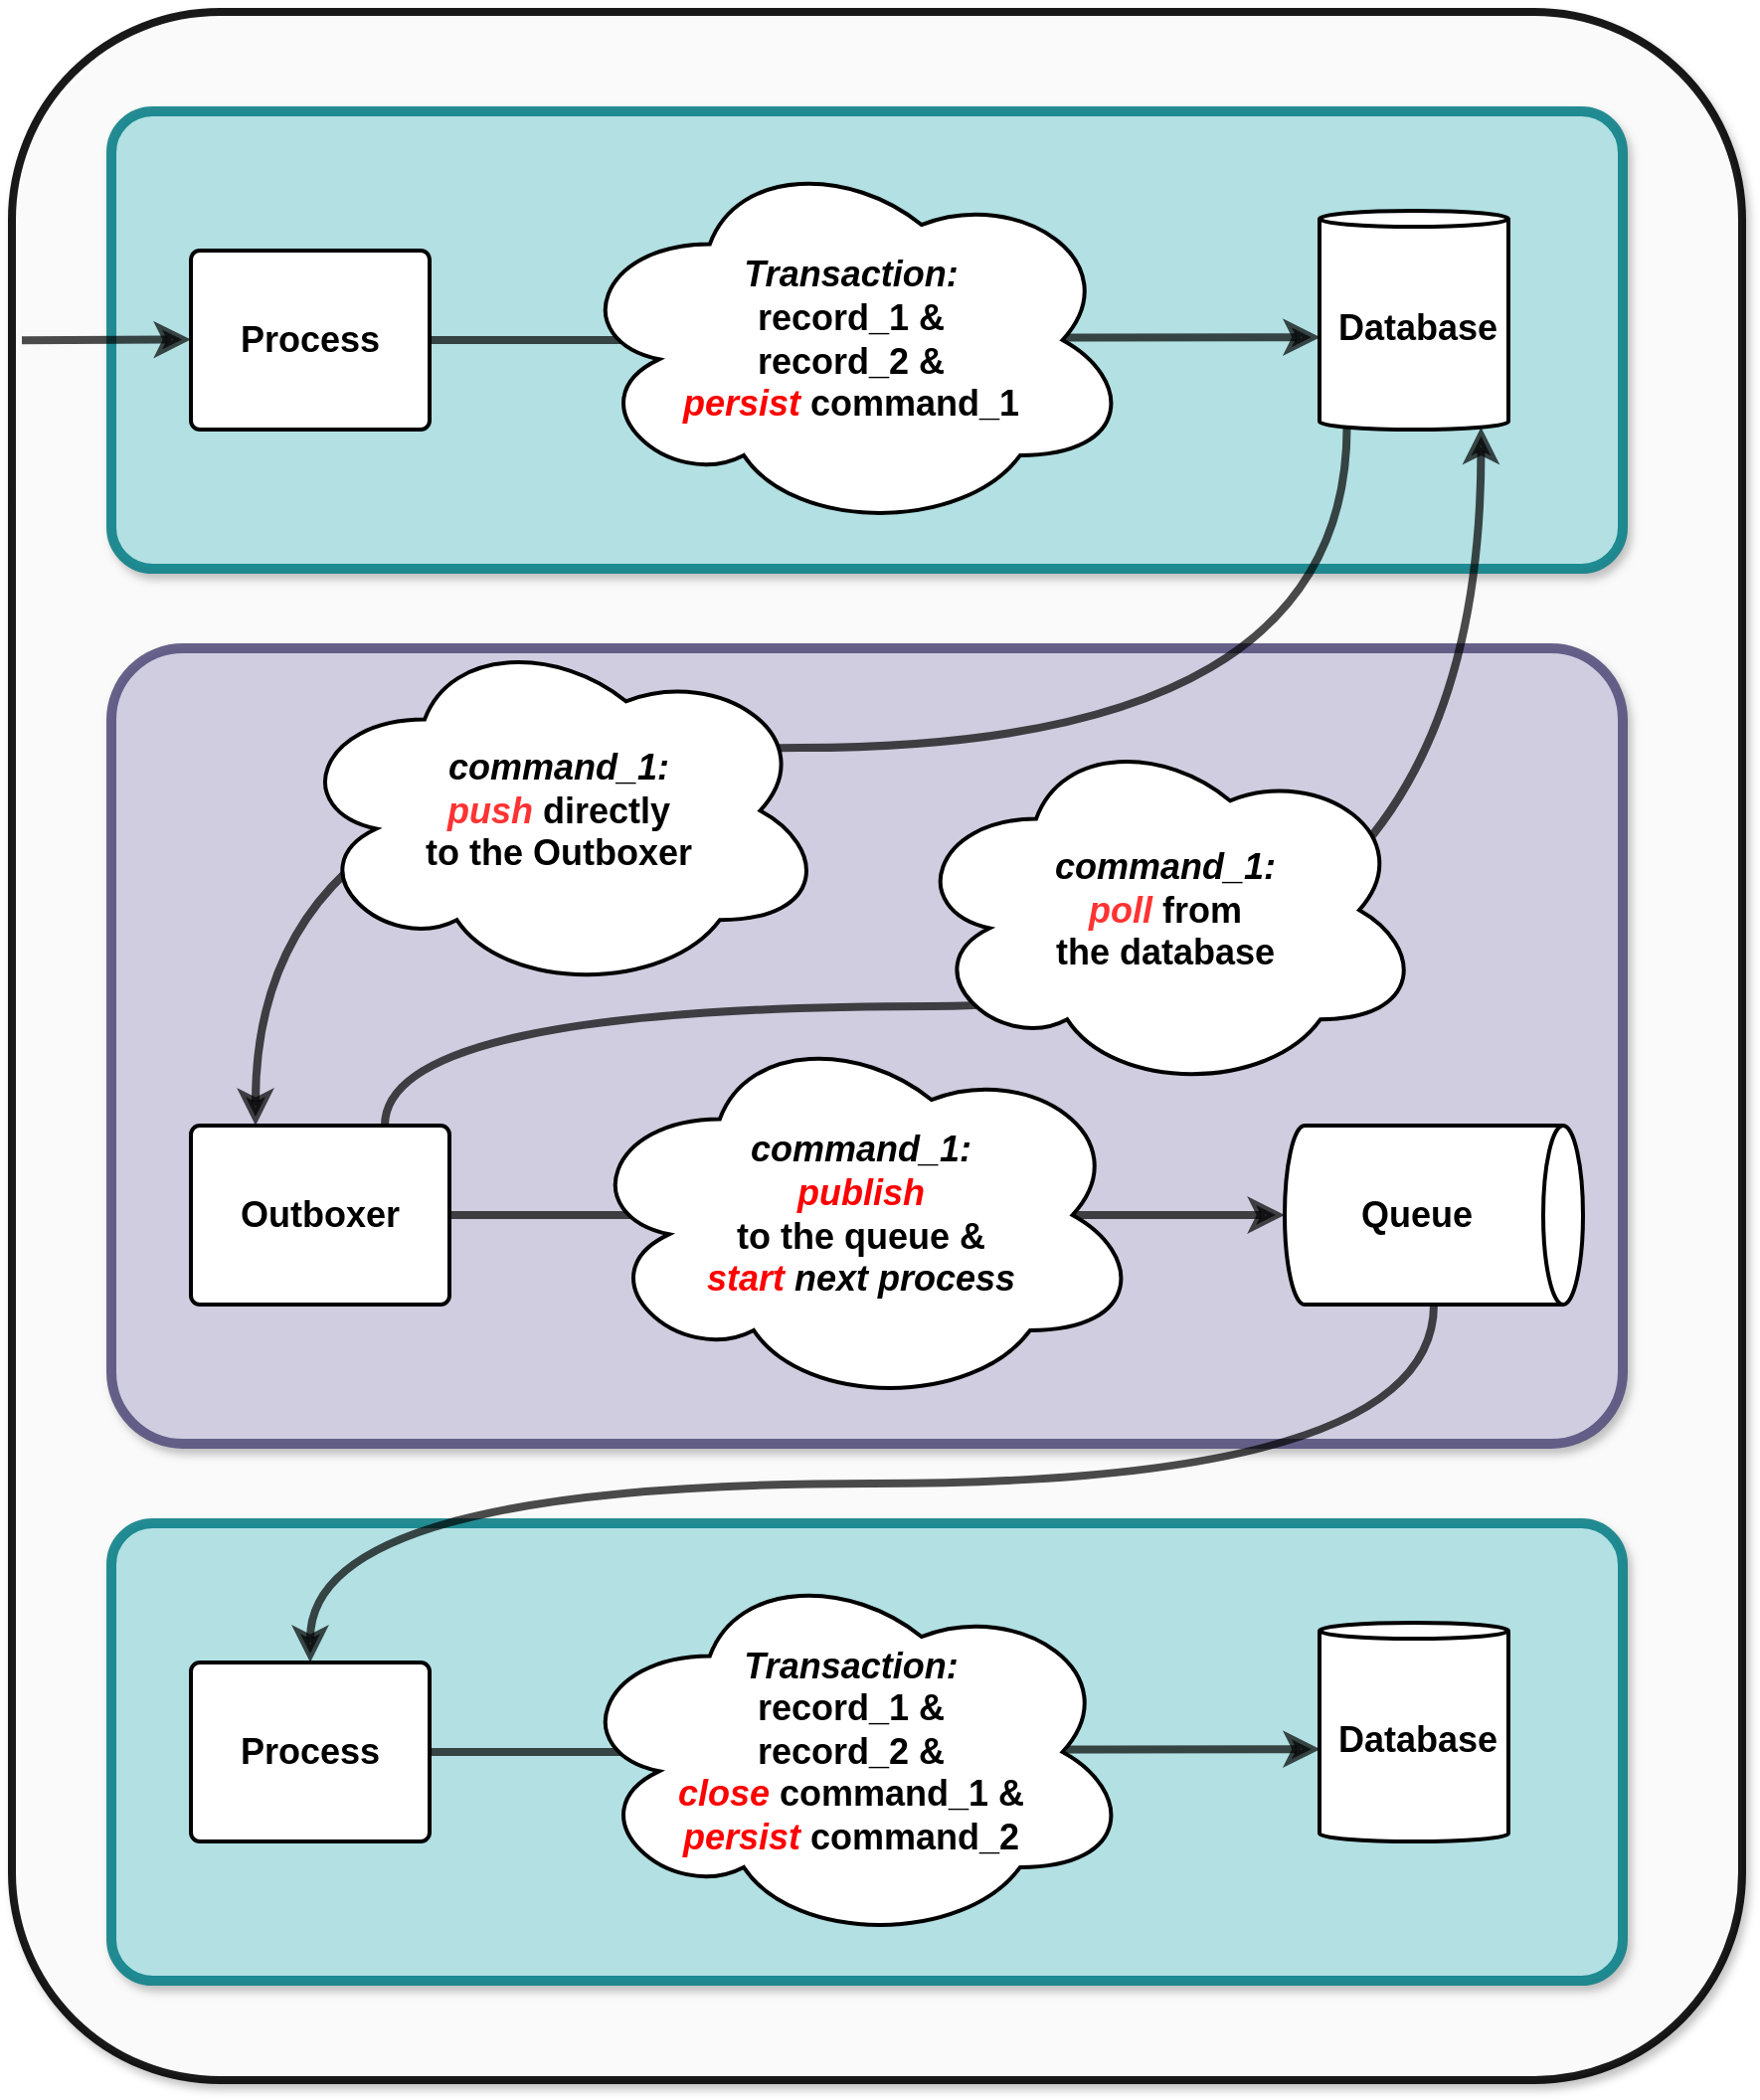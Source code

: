 <mxfile>
    <diagram name="Page-1" id="lMXFKlL8Bwvw9kg3FBqw">
        <mxGraphModel dx="1002" dy="1663" grid="1" gridSize="10" guides="1" tooltips="1" connect="1" arrows="1" fold="1" page="1" pageScale="1" pageWidth="850" pageHeight="1100" background="none" math="0" shadow="0">
            <root>
                <mxCell id="0"/>
                <mxCell id="1" style="" parent="0"/>
                <mxCell id="GoKNf1hH-Z8f_osksqzi-78" value="" style="rounded=1;whiteSpace=wrap;html=1;fontFamily=Helvetica;fontSize=11;fontColor=#000000;labelBackgroundColor=default;resizable=1;fillColor=#FFFFFF;opacity=90;strokeColor=#000000;strokeWidth=4;align=center;verticalAlign=middle;arcSize=12;movable=1;rotatable=1;deletable=1;editable=1;connectable=1;shadow=1;" parent="1" vertex="1">
                    <mxGeometry x="130" y="-800" width="870" height="1040" as="geometry"/>
                </mxCell>
                <mxCell id="40" value="" style="group" parent="1" vertex="1" connectable="0">
                    <mxGeometry x="135" y="-800" width="845" height="310" as="geometry"/>
                </mxCell>
                <mxCell id="3" value="" style="rounded=1;whiteSpace=wrap;html=1;shadow=1;opacity=90;fontSize=20;verticalAlign=top;fillColor=#b0e3e6;strokeColor=#0e8088;spacing=0;arcSize=9;strokeWidth=5;spacingTop=10;spacingLeft=10;spacingRight=10;" parent="40" vertex="1">
                    <mxGeometry x="45" y="50" width="760" height="230" as="geometry"/>
                </mxCell>
                <mxCell id="em2XX1OPzqwU3cxCynbA-2" value="" style="group" parent="40" vertex="1" connectable="0">
                    <mxGeometry x="5" y="10" width="840" height="310" as="geometry"/>
                </mxCell>
                <mxCell id="GoKNf1hH-Z8f_osksqzi-60" value="Database" style="html=1;overflow=block;blockSpacing=1;whiteSpace=wrap;shape=cylinder3;size=4;anchorPointDirection=0;boundedLbl=1;fontSize=18;spacing=9;strokeColor=#000000;rounded=1;absoluteArcSize=1;arcSize=9;fillColor=#FFFFFF;strokeWidth=2;lucidId=YW3Kp418ABGM;fontColor=#000000;movable=1;resizable=1;rotatable=1;deletable=1;editable=1;locked=0;connectable=1;align=center;verticalAlign=middle;fontFamily=Helvetica;fontStyle=1;" parent="em2XX1OPzqwU3cxCynbA-2" vertex="1">
                    <mxGeometry x="647.5" y="90" width="95" height="110" as="geometry"/>
                </mxCell>
                <mxCell id="GoKNf1hH-Z8f_osksqzi-57" value="Process" style="html=1;overflow=block;blockSpacing=1;whiteSpace=wrap;fontSize=18;spacing=9;rounded=1;absoluteArcSize=1;arcSize=9;strokeWidth=2;lucidId=YW3KcYp1MhGA;movable=1;resizable=1;rotatable=1;deletable=1;editable=1;locked=0;connectable=1;fillColor=#FFFFFF;fontColor=#000000;strokeColor=#000000;align=center;verticalAlign=middle;fontFamily=Helvetica;fontStyle=1;" parent="40" vertex="1">
                    <mxGeometry x="85" y="120" width="120" height="90" as="geometry"/>
                </mxCell>
                <mxCell id="GoKNf1hH-Z8f_osksqzi-58" value="" style="html=1;jettySize=18;whiteSpace=wrap;fontSize=11;strokeColor=#000000;strokeOpacity=100;strokeWidth=4;rounded=1;arcSize=12;edgeStyle=orthogonalEdgeStyle;startArrow=none;endArrow=classic;endFill=1;entryX=0.004;entryY=0.578;entryPerimeter=0;lucidId=YW3KZ0~PzFLt;movable=1;resizable=1;rotatable=1;deletable=1;editable=1;locked=0;connectable=1;entryDx=0;entryDy=0;opacity=70;align=center;verticalAlign=middle;fontFamily=Helvetica;fontColor=#000000;labelBackgroundColor=default;curved=1;exitX=1;exitY=0.5;exitDx=0;exitDy=0;" parent="40" source="GoKNf1hH-Z8f_osksqzi-57" target="GoKNf1hH-Z8f_osksqzi-60" edge="1">
                    <mxGeometry width="100" height="100" relative="1" as="geometry">
                        <mxPoint x="215" y="240" as="sourcePoint"/>
                        <mxPoint x="386.88" y="163.288" as="targetPoint"/>
                    </mxGeometry>
                </mxCell>
                <mxCell id="GoKNf1hH-Z8f_osksqzi-54" value="&lt;i&gt;Transaction:&lt;/i&gt;&lt;br&gt;record_1 &amp;amp;&lt;br&gt;record_2 &amp;amp;&lt;br&gt;&lt;i&gt;&lt;font color=&quot;#ff0000&quot;&gt;persist&lt;/font&gt;&lt;/i&gt; command_1" style="html=1;overflow=block;blockSpacing=1;whiteSpace=wrap;ellipse;shape=cloud;fontSize=18;spacing=9;strokeColor=#000000;strokeOpacity=100;fillOpacity=100;rounded=1;absoluteArcSize=1;arcSize=9;fillColor=#FFFFFF;strokeWidth=2;lucidId=YW3KfiS4kU.2;movable=1;resizable=1;rotatable=1;deletable=1;editable=1;locked=0;connectable=1;align=center;verticalAlign=middle;fontFamily=Helvetica;fontColor=#000000;fontStyle=1;" parent="40" vertex="1">
                    <mxGeometry x="275" y="68.38" width="283.75" height="193.24" as="geometry"/>
                </mxCell>
                <mxCell id="em2XX1OPzqwU3cxCynbA-6" value="" style="endArrow=classic;html=1;rounded=1;opacity=70;strokeColor=#000000;strokeWidth=4;align=center;verticalAlign=middle;arcSize=12;fontFamily=Helvetica;fontSize=11;fontColor=#000000;labelBackgroundColor=default;resizable=1;startArrow=none;endFill=1;curved=0;" parent="40" edge="1">
                    <mxGeometry width="50" height="50" relative="1" as="geometry">
                        <mxPoint y="165.12" as="sourcePoint"/>
                        <mxPoint x="85" y="164.73" as="targetPoint"/>
                    </mxGeometry>
                </mxCell>
                <mxCell id="56" value="" style="group" parent="1" vertex="1" connectable="0">
                    <mxGeometry x="135" y="-90" width="845" height="310" as="geometry"/>
                </mxCell>
                <mxCell id="57" value="" style="rounded=1;whiteSpace=wrap;html=1;shadow=1;opacity=90;fontSize=20;verticalAlign=top;fillColor=#b0e3e6;strokeColor=#0e8088;spacing=0;arcSize=9;strokeWidth=5;spacingTop=10;spacingLeft=10;spacingRight=10;" parent="56" vertex="1">
                    <mxGeometry x="45" y="50" width="760" height="230" as="geometry"/>
                </mxCell>
                <mxCell id="60" value="Process" style="html=1;overflow=block;blockSpacing=1;whiteSpace=wrap;fontSize=18;spacing=9;rounded=1;absoluteArcSize=1;arcSize=9;strokeWidth=2;lucidId=YW3KcYp1MhGA;movable=1;resizable=1;rotatable=1;deletable=1;editable=1;locked=0;connectable=1;fillColor=#FFFFFF;fontColor=#000000;strokeColor=#000000;align=center;verticalAlign=middle;fontFamily=Helvetica;fontStyle=1;" parent="56" vertex="1">
                    <mxGeometry x="85" y="120" width="120" height="90" as="geometry"/>
                </mxCell>
                <mxCell id="61" value="" style="html=1;jettySize=18;whiteSpace=wrap;fontSize=11;strokeColor=#000000;strokeOpacity=100;strokeWidth=4;rounded=1;arcSize=12;edgeStyle=orthogonalEdgeStyle;startArrow=none;endArrow=classic;endFill=1;entryX=0.004;entryY=0.578;entryPerimeter=0;lucidId=YW3KZ0~PzFLt;movable=1;resizable=1;rotatable=1;deletable=1;editable=1;locked=0;connectable=1;entryDx=0;entryDy=0;opacity=70;align=center;verticalAlign=middle;fontFamily=Helvetica;fontColor=#000000;labelBackgroundColor=default;curved=1;exitX=1;exitY=0.5;exitDx=0;exitDy=0;" parent="56" source="60" target="59" edge="1">
                    <mxGeometry width="100" height="100" relative="1" as="geometry">
                        <mxPoint x="215" y="240" as="sourcePoint"/>
                        <mxPoint x="386.88" y="163.288" as="targetPoint"/>
                    </mxGeometry>
                </mxCell>
                <mxCell id="62" value="&lt;i&gt;Transaction:&lt;/i&gt;&lt;br&gt;record_1 &amp;amp;&lt;br&gt;record_2 &amp;amp;&lt;br&gt;&lt;i&gt;&lt;font color=&quot;#ff0000&quot;&gt;close &lt;/font&gt;&lt;/i&gt;command_1 &amp;amp;&lt;br&gt;&lt;i&gt;&lt;font color=&quot;#ff0000&quot;&gt;persist&lt;/font&gt;&lt;/i&gt; command_2" style="html=1;overflow=block;blockSpacing=1;whiteSpace=wrap;ellipse;shape=cloud;fontSize=18;spacing=9;strokeColor=#000000;strokeOpacity=100;fillOpacity=100;rounded=1;absoluteArcSize=1;arcSize=9;fillColor=#FFFFFF;strokeWidth=2;lucidId=YW3KfiS4kU.2;movable=1;resizable=1;rotatable=1;deletable=1;editable=1;locked=0;connectable=1;align=center;verticalAlign=middle;fontFamily=Helvetica;fontColor=#000000;fontStyle=1;" parent="56" vertex="1">
                    <mxGeometry x="275" y="68.38" width="283.75" height="193.24" as="geometry"/>
                </mxCell>
                <mxCell id="59" value="Database" style="html=1;overflow=block;blockSpacing=1;whiteSpace=wrap;shape=cylinder3;size=4;anchorPointDirection=0;boundedLbl=1;fontSize=18;spacing=9;strokeColor=#000000;rounded=1;absoluteArcSize=1;arcSize=9;fillColor=#FFFFFF;strokeWidth=2;lucidId=YW3Kp418ABGM;fontColor=#000000;movable=1;resizable=1;rotatable=1;deletable=1;editable=1;locked=0;connectable=1;align=center;verticalAlign=middle;fontFamily=Helvetica;fontStyle=1;" parent="56" vertex="1">
                    <mxGeometry x="652.5" y="100" width="95" height="110" as="geometry"/>
                </mxCell>
                <mxCell id="42" value="" style="rounded=1;whiteSpace=wrap;html=1;shadow=1;opacity=90;fontSize=20;verticalAlign=top;fillColor=#d0cee2;strokeColor=#56517e;spacing=0;arcSize=9;strokeWidth=5;spacingTop=10;spacingLeft=10;spacingRight=10;" parent="1" vertex="1">
                    <mxGeometry x="180" y="-480" width="760" height="400" as="geometry"/>
                </mxCell>
                <mxCell id="45" value="Outboxer" style="html=1;overflow=block;blockSpacing=1;whiteSpace=wrap;fontSize=18;spacing=9;rounded=1;absoluteArcSize=1;arcSize=9;strokeWidth=2;lucidId=YW3KcYp1MhGA;movable=1;resizable=1;rotatable=1;deletable=1;editable=1;locked=0;connectable=1;fillColor=#FFFFFF;fontColor=#000000;strokeColor=#000000;align=center;verticalAlign=middle;fontFamily=Helvetica;fontStyle=1;" parent="1" vertex="1">
                    <mxGeometry x="220" y="-240" width="130" height="90" as="geometry"/>
                </mxCell>
                <mxCell id="54" value="Queue" style="html=1;overflow=block;blockSpacing=1;whiteSpace=wrap;shape=cylinder3;direction=south;size=10;anchorPointDirection=0;boundedLbl=1;fontSize=18;spacing=9;strokeColor=#000000;rounded=1;absoluteArcSize=1;arcSize=9;fillColor=#FFFFFF;strokeWidth=2;lucidId=YW3Kj~0P2WnY;fontColor=#000000;movable=1;resizable=1;rotatable=1;deletable=1;editable=1;locked=0;connectable=1;align=center;verticalAlign=middle;fontFamily=Helvetica;fontStyle=1;" parent="1" vertex="1">
                    <mxGeometry x="770" y="-240" width="150" height="90" as="geometry"/>
                </mxCell>
                <mxCell id="55" value="" style="html=1;jettySize=18;whiteSpace=wrap;fontSize=11;strokeColor=#000000;strokeOpacity=100;strokeWidth=4;rounded=1;arcSize=12;edgeStyle=orthogonalEdgeStyle;startArrow=none;endArrow=classic;endFill=1;lucidId=YW3KZ0~PzFLt;movable=1;resizable=1;rotatable=1;deletable=1;editable=1;locked=0;connectable=1;opacity=70;align=center;verticalAlign=middle;fontFamily=Helvetica;fontColor=#000000;labelBackgroundColor=default;curved=1;entryX=0;entryY=0.5;entryDx=0;entryDy=0;entryPerimeter=0;" parent="1" target="54" edge="1">
                    <mxGeometry width="100" height="100" relative="1" as="geometry">
                        <Array as="points">
                            <mxPoint x="770" y="-195"/>
                            <mxPoint x="770" y="-195"/>
                        </Array>
                        <mxPoint x="350" y="-195" as="sourcePoint"/>
                        <mxPoint x="590" y="165" as="targetPoint"/>
                    </mxGeometry>
                </mxCell>
                <mxCell id="47" value="&lt;i&gt;command_1:&lt;/i&gt;&lt;br&gt;&lt;i&gt;&lt;font color=&quot;#ff0000&quot;&gt;publish&lt;/font&gt;&lt;/i&gt;&lt;br&gt;to the queue &amp;amp;&lt;br&gt;&lt;i&gt;&lt;font color=&quot;#ff0000&quot;&gt;start&amp;nbsp;&lt;/font&gt;next process&lt;/i&gt;" style="html=1;overflow=block;blockSpacing=1;whiteSpace=wrap;ellipse;shape=cloud;fontSize=18;spacing=9;strokeColor=#000000;strokeOpacity=100;fillOpacity=100;rounded=1;absoluteArcSize=1;arcSize=9;fillColor=#FFFFFF;strokeWidth=2;lucidId=YW3KfiS4kU.2;movable=1;resizable=1;rotatable=1;deletable=1;editable=1;locked=0;connectable=1;align=center;verticalAlign=middle;fontFamily=Helvetica;fontColor=#000000;fontStyle=1;" parent="1" vertex="1">
                    <mxGeometry x="415" y="-291.62" width="283.75" height="193.24" as="geometry"/>
                </mxCell>
                <mxCell id="50" style="edgeStyle=orthogonalEdgeStyle;html=1;exitX=0.75;exitY=0;exitDx=0;exitDy=0;fontColor=#000000;strokeColor=#000000;strokeWidth=4;arcSize=12;startArrow=none;endFill=1;opacity=70;curved=1;entryX=0.855;entryY=1;entryDx=0;entryDy=-1.16;entryPerimeter=0;" parent="1" source="45" target="GoKNf1hH-Z8f_osksqzi-60" edge="1">
                    <mxGeometry relative="1" as="geometry">
                        <mxPoint x="290" y="-300" as="targetPoint"/>
                        <Array as="points">
                            <mxPoint x="318" y="-300"/>
                            <mxPoint x="869" y="-300"/>
                        </Array>
                    </mxGeometry>
                </mxCell>
                <mxCell id="49" value="&lt;i&gt;command_1:&lt;/i&gt;&lt;br&gt;&lt;i&gt;&lt;font color=&quot;#ff3333&quot;&gt;poll&lt;/font&gt;&lt;/i&gt;&amp;nbsp;from &lt;br&gt;the database" style="html=1;overflow=block;blockSpacing=1;whiteSpace=wrap;ellipse;shape=cloud;fontSize=18;spacing=9;strokeColor=#000000;strokeOpacity=100;fillOpacity=100;rounded=1;absoluteArcSize=1;arcSize=9;fillColor=#FFFFFF;strokeWidth=2;lucidId=YW3KfiS4kU.2;movable=1;resizable=1;rotatable=1;deletable=1;editable=1;locked=0;connectable=1;align=center;verticalAlign=middle;fontFamily=Helvetica;fontColor=#000000;fontStyle=1;" parent="1" vertex="1">
                    <mxGeometry x="580" y="-440" width="260" height="183.24" as="geometry"/>
                </mxCell>
                <mxCell id="66" style="edgeStyle=orthogonalEdgeStyle;curved=1;html=1;exitX=0.5;exitY=1;exitDx=0;exitDy=0;exitPerimeter=0;entryX=0.5;entryY=0;entryDx=0;entryDy=0;fontColor=#000000;strokeColor=#000000;strokeWidth=4;arcSize=12;startArrow=none;endFill=1;opacity=70;" parent="1" source="54" target="60" edge="1">
                    <mxGeometry relative="1" as="geometry"/>
                </mxCell>
                <mxCell id="68" style="edgeStyle=orthogonalEdgeStyle;html=1;exitX=0.145;exitY=1;exitDx=0;exitDy=-1.16;exitPerimeter=0;entryX=0.25;entryY=0;entryDx=0;entryDy=0;strokeColor=#000000;fontColor=#000000;strokeWidth=4;arcSize=12;startArrow=none;endFill=1;opacity=70;curved=1;" edge="1" parent="1" source="GoKNf1hH-Z8f_osksqzi-60" target="45">
                    <mxGeometry relative="1" as="geometry">
                        <Array as="points">
                            <mxPoint x="801" y="-430"/>
                            <mxPoint x="253" y="-430"/>
                        </Array>
                    </mxGeometry>
                </mxCell>
                <mxCell id="69" value="&lt;i&gt;command_1:&lt;/i&gt;&lt;br&gt;&lt;font color=&quot;#ff3333&quot;&gt;&lt;i&gt;push&amp;nbsp;&lt;/i&gt;&lt;/font&gt;directly&lt;br&gt;to the Outboxer" style="html=1;overflow=block;blockSpacing=1;whiteSpace=wrap;ellipse;shape=cloud;fontSize=18;spacing=9;strokeColor=#000000;strokeOpacity=100;fillOpacity=100;rounded=1;absoluteArcSize=1;arcSize=9;fillColor=#FFFFFF;strokeWidth=2;lucidId=YW3KfiS4kU.2;movable=1;resizable=1;rotatable=1;deletable=1;editable=1;locked=0;connectable=1;align=center;verticalAlign=middle;fontFamily=Helvetica;fontColor=#000000;fontStyle=1;" vertex="1" parent="1">
                    <mxGeometry x="270" y="-490" width="270" height="183.24" as="geometry"/>
                </mxCell>
                <mxCell id="GoKNf1hH-Z8f_osksqzi-77" value="Untitled Layer" style="" parent="0"/>
            </root>
        </mxGraphModel>
    </diagram>
</mxfile>
